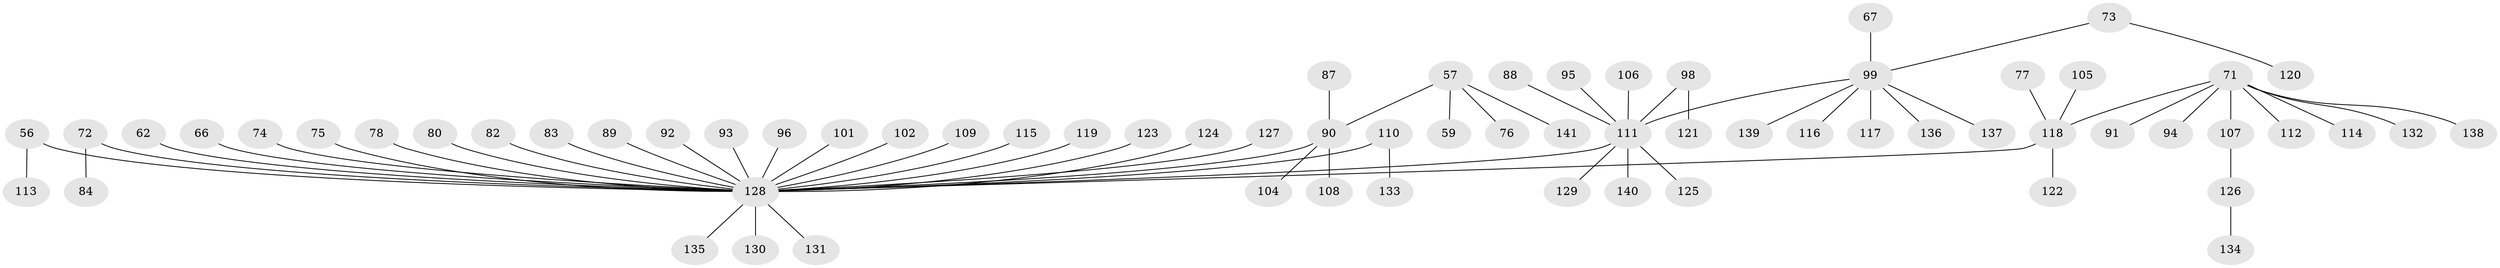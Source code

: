 // original degree distribution, {5: 0.03546099290780142, 2: 0.2624113475177305, 3: 0.10638297872340426, 6: 0.03546099290780142, 7: 0.0070921985815602835, 4: 0.04964539007092199, 1: 0.5035460992907801}
// Generated by graph-tools (version 1.1) at 2025/53/03/09/25 04:53:17]
// undirected, 70 vertices, 69 edges
graph export_dot {
graph [start="1"]
  node [color=gray90,style=filled];
  56;
  57 [super="+47"];
  59;
  62;
  66;
  67;
  71 [super="+53+64+70"];
  72;
  73;
  74;
  75;
  76;
  77;
  78;
  80;
  82;
  83;
  84;
  87;
  88;
  89;
  90 [super="+60+44+27"];
  91;
  92;
  93;
  94;
  95;
  96;
  98;
  99 [super="+81+48"];
  101;
  102;
  104;
  105;
  106;
  107;
  108;
  109;
  110 [super="+45+103"];
  111 [super="+85+54+58+42"];
  112;
  113;
  114;
  115;
  116;
  117;
  118 [super="+38+41+100"];
  119;
  120;
  121;
  122;
  123;
  124;
  125;
  126;
  127;
  128 [super="+68+97+79+69+55"];
  129;
  130;
  131;
  132;
  133;
  134;
  135;
  136 [super="+37+51"];
  137;
  138;
  139;
  140;
  141;
  56 -- 113;
  56 -- 128;
  57 -- 76;
  57 -- 141;
  57 -- 59;
  57 -- 90;
  62 -- 128;
  66 -- 128;
  67 -- 99;
  71 -- 94;
  71 -- 132;
  71 -- 138;
  71 -- 107;
  71 -- 118;
  71 -- 112;
  71 -- 114;
  71 -- 91;
  72 -- 84;
  72 -- 128;
  73 -- 120;
  73 -- 99;
  74 -- 128;
  75 -- 128;
  77 -- 118;
  78 -- 128;
  80 -- 128;
  82 -- 128;
  83 -- 128;
  87 -- 90;
  88 -- 111;
  89 -- 128;
  90 -- 104;
  90 -- 108;
  90 -- 128;
  92 -- 128;
  93 -- 128;
  95 -- 111;
  96 -- 128;
  98 -- 121;
  98 -- 111;
  99 -- 116;
  99 -- 137;
  99 -- 139;
  99 -- 136;
  99 -- 117;
  99 -- 111;
  101 -- 128;
  102 -- 128;
  105 -- 118;
  106 -- 111;
  107 -- 126;
  109 -- 128;
  110 -- 133;
  110 -- 128;
  111 -- 129;
  111 -- 140;
  111 -- 125;
  111 -- 128;
  115 -- 128;
  118 -- 122;
  118 -- 128;
  119 -- 128;
  123 -- 128;
  124 -- 128;
  126 -- 134;
  127 -- 128;
  128 -- 131;
  128 -- 135;
  128 -- 130;
}
